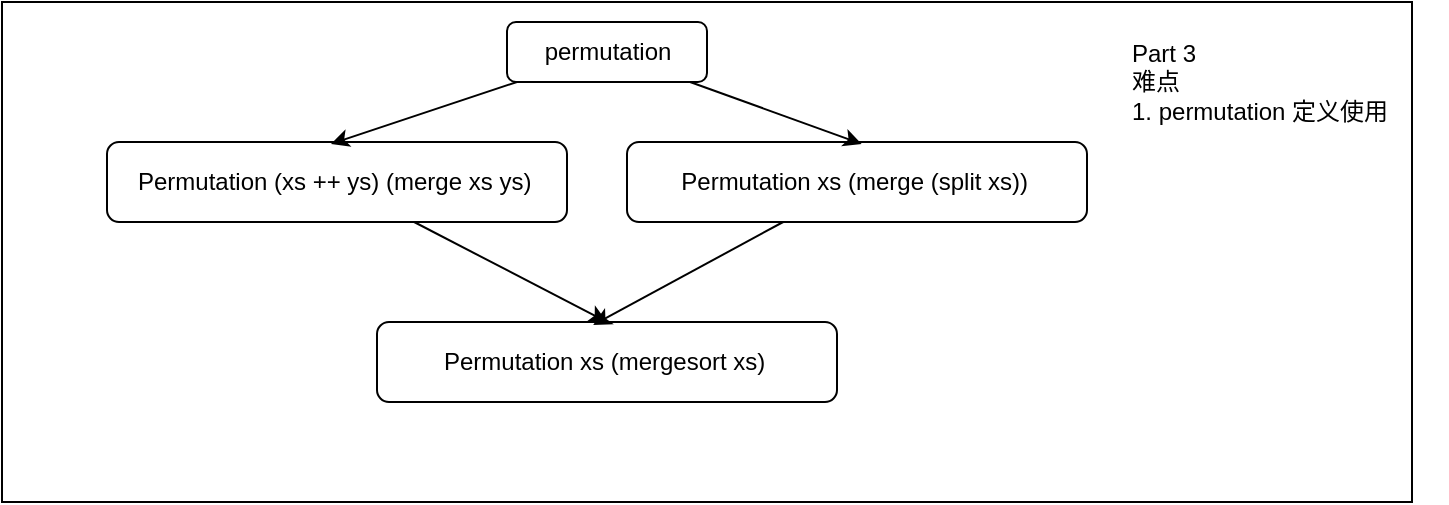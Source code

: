 <mxfile version="17.4.2" type="device"><diagram id="iLPK3f4xEKlsPJRjRcCz" name="Page-1"><mxGraphModel dx="1422" dy="850" grid="1" gridSize="10" guides="1" tooltips="1" connect="1" arrows="1" fold="1" page="1" pageScale="1" pageWidth="850" pageHeight="1100" math="0" shadow="0"><root><mxCell id="0"/><mxCell id="1" parent="0"/><mxCell id="H6p-nlYsoathAgaphJou-26" value="" style="group" parent="1" vertex="1" connectable="0"><mxGeometry x="50" y="630" width="722.5" height="250" as="geometry"/></mxCell><mxCell id="H6p-nlYsoathAgaphJou-10" value="" style="rounded=0;whiteSpace=wrap;html=1;" parent="H6p-nlYsoathAgaphJou-26" vertex="1"><mxGeometry width="705" height="250" as="geometry"/></mxCell><mxCell id="H6p-nlYsoathAgaphJou-6" value="permutation" style="rounded=1;whiteSpace=wrap;html=1;" parent="H6p-nlYsoathAgaphJou-26" vertex="1"><mxGeometry x="252.5" y="10" width="100" height="30" as="geometry"/></mxCell><mxCell id="H6p-nlYsoathAgaphJou-7" value="Permutation (xs ++ ys) (merge xs ys)&amp;nbsp;" style="rounded=1;whiteSpace=wrap;html=1;" parent="H6p-nlYsoathAgaphJou-26" vertex="1"><mxGeometry x="52.5" y="70" width="230" height="40" as="geometry"/></mxCell><mxCell id="H6p-nlYsoathAgaphJou-13" style="edgeStyle=none;rounded=0;orthogonalLoop=1;jettySize=auto;html=1;entryX=0.487;entryY=0.024;entryDx=0;entryDy=0;entryPerimeter=0;" parent="H6p-nlYsoathAgaphJou-26" source="H6p-nlYsoathAgaphJou-6" target="H6p-nlYsoathAgaphJou-7" edge="1"><mxGeometry relative="1" as="geometry"/></mxCell><mxCell id="H6p-nlYsoathAgaphJou-8" value="Permutation xs (merge (split xs))&amp;nbsp;" style="rounded=1;whiteSpace=wrap;html=1;" parent="H6p-nlYsoathAgaphJou-26" vertex="1"><mxGeometry x="312.5" y="70" width="230" height="40" as="geometry"/></mxCell><mxCell id="H6p-nlYsoathAgaphJou-14" style="edgeStyle=none;rounded=0;orthogonalLoop=1;jettySize=auto;html=1;entryX=0.51;entryY=0.024;entryDx=0;entryDy=0;entryPerimeter=0;" parent="H6p-nlYsoathAgaphJou-26" source="H6p-nlYsoathAgaphJou-6" target="H6p-nlYsoathAgaphJou-8" edge="1"><mxGeometry relative="1" as="geometry"/></mxCell><mxCell id="H6p-nlYsoathAgaphJou-9" value="Permutation xs (mergesort xs)&amp;nbsp;" style="rounded=1;whiteSpace=wrap;html=1;" parent="H6p-nlYsoathAgaphJou-26" vertex="1"><mxGeometry x="187.5" y="160" width="230" height="40" as="geometry"/></mxCell><mxCell id="H6p-nlYsoathAgaphJou-24" style="edgeStyle=none;rounded=0;orthogonalLoop=1;jettySize=auto;html=1;entryX=0.5;entryY=0;entryDx=0;entryDy=0;" parent="H6p-nlYsoathAgaphJou-26" source="H6p-nlYsoathAgaphJou-7" target="H6p-nlYsoathAgaphJou-9" edge="1"><mxGeometry relative="1" as="geometry"/></mxCell><mxCell id="H6p-nlYsoathAgaphJou-19" style="edgeStyle=none;rounded=0;orthogonalLoop=1;jettySize=auto;html=1;entryX=0.47;entryY=0.037;entryDx=0;entryDy=0;entryPerimeter=0;" parent="H6p-nlYsoathAgaphJou-26" source="H6p-nlYsoathAgaphJou-8" target="H6p-nlYsoathAgaphJou-9" edge="1"><mxGeometry relative="1" as="geometry"/></mxCell><mxCell id="H6p-nlYsoathAgaphJou-25" value="Part 3&lt;br&gt;难点&lt;br&gt;1. permutation 定义使用" style="text;html=1;strokeColor=none;fillColor=none;align=left;verticalAlign=middle;whiteSpace=wrap;rounded=0;" parent="H6p-nlYsoathAgaphJou-26" vertex="1"><mxGeometry x="562.5" width="160" height="80" as="geometry"/></mxCell></root></mxGraphModel></diagram></mxfile>